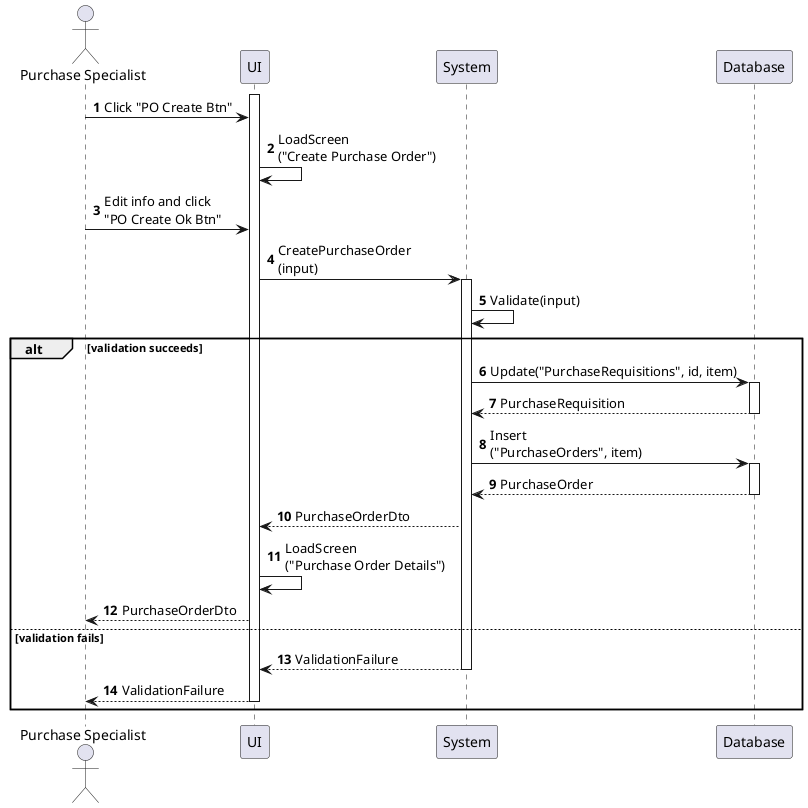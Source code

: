 @startuml purchase-order-create
autonumber

actor "Purchase Specialist" as a
participant UI as f
participant System as b
participant Database as d

activate f
a -> f : Click "PO Create Btn"
f -> f : LoadScreen\n("Create Purchase Order")
a -> f : Edit info and click\n"PO Create Ok Btn"
f -> b : CreatePurchaseOrder\n(input)
activate b
b -> b : Validate(input)

alt validation succeeds
    b -> d : Update("PurchaseRequisitions", id, item)
    activate d
    return PurchaseRequisition
    b -> d : Insert\n("PurchaseOrders", item)
    activate d
    return PurchaseOrder
    b --> f : PurchaseOrderDto
    f -> f : LoadScreen\n("Purchase Order Details")
    f --> a : PurchaseOrderDto
else validation fails
    return ValidationFailure
    f --> a : ValidationFailure
    deactivate f
end
@enduml